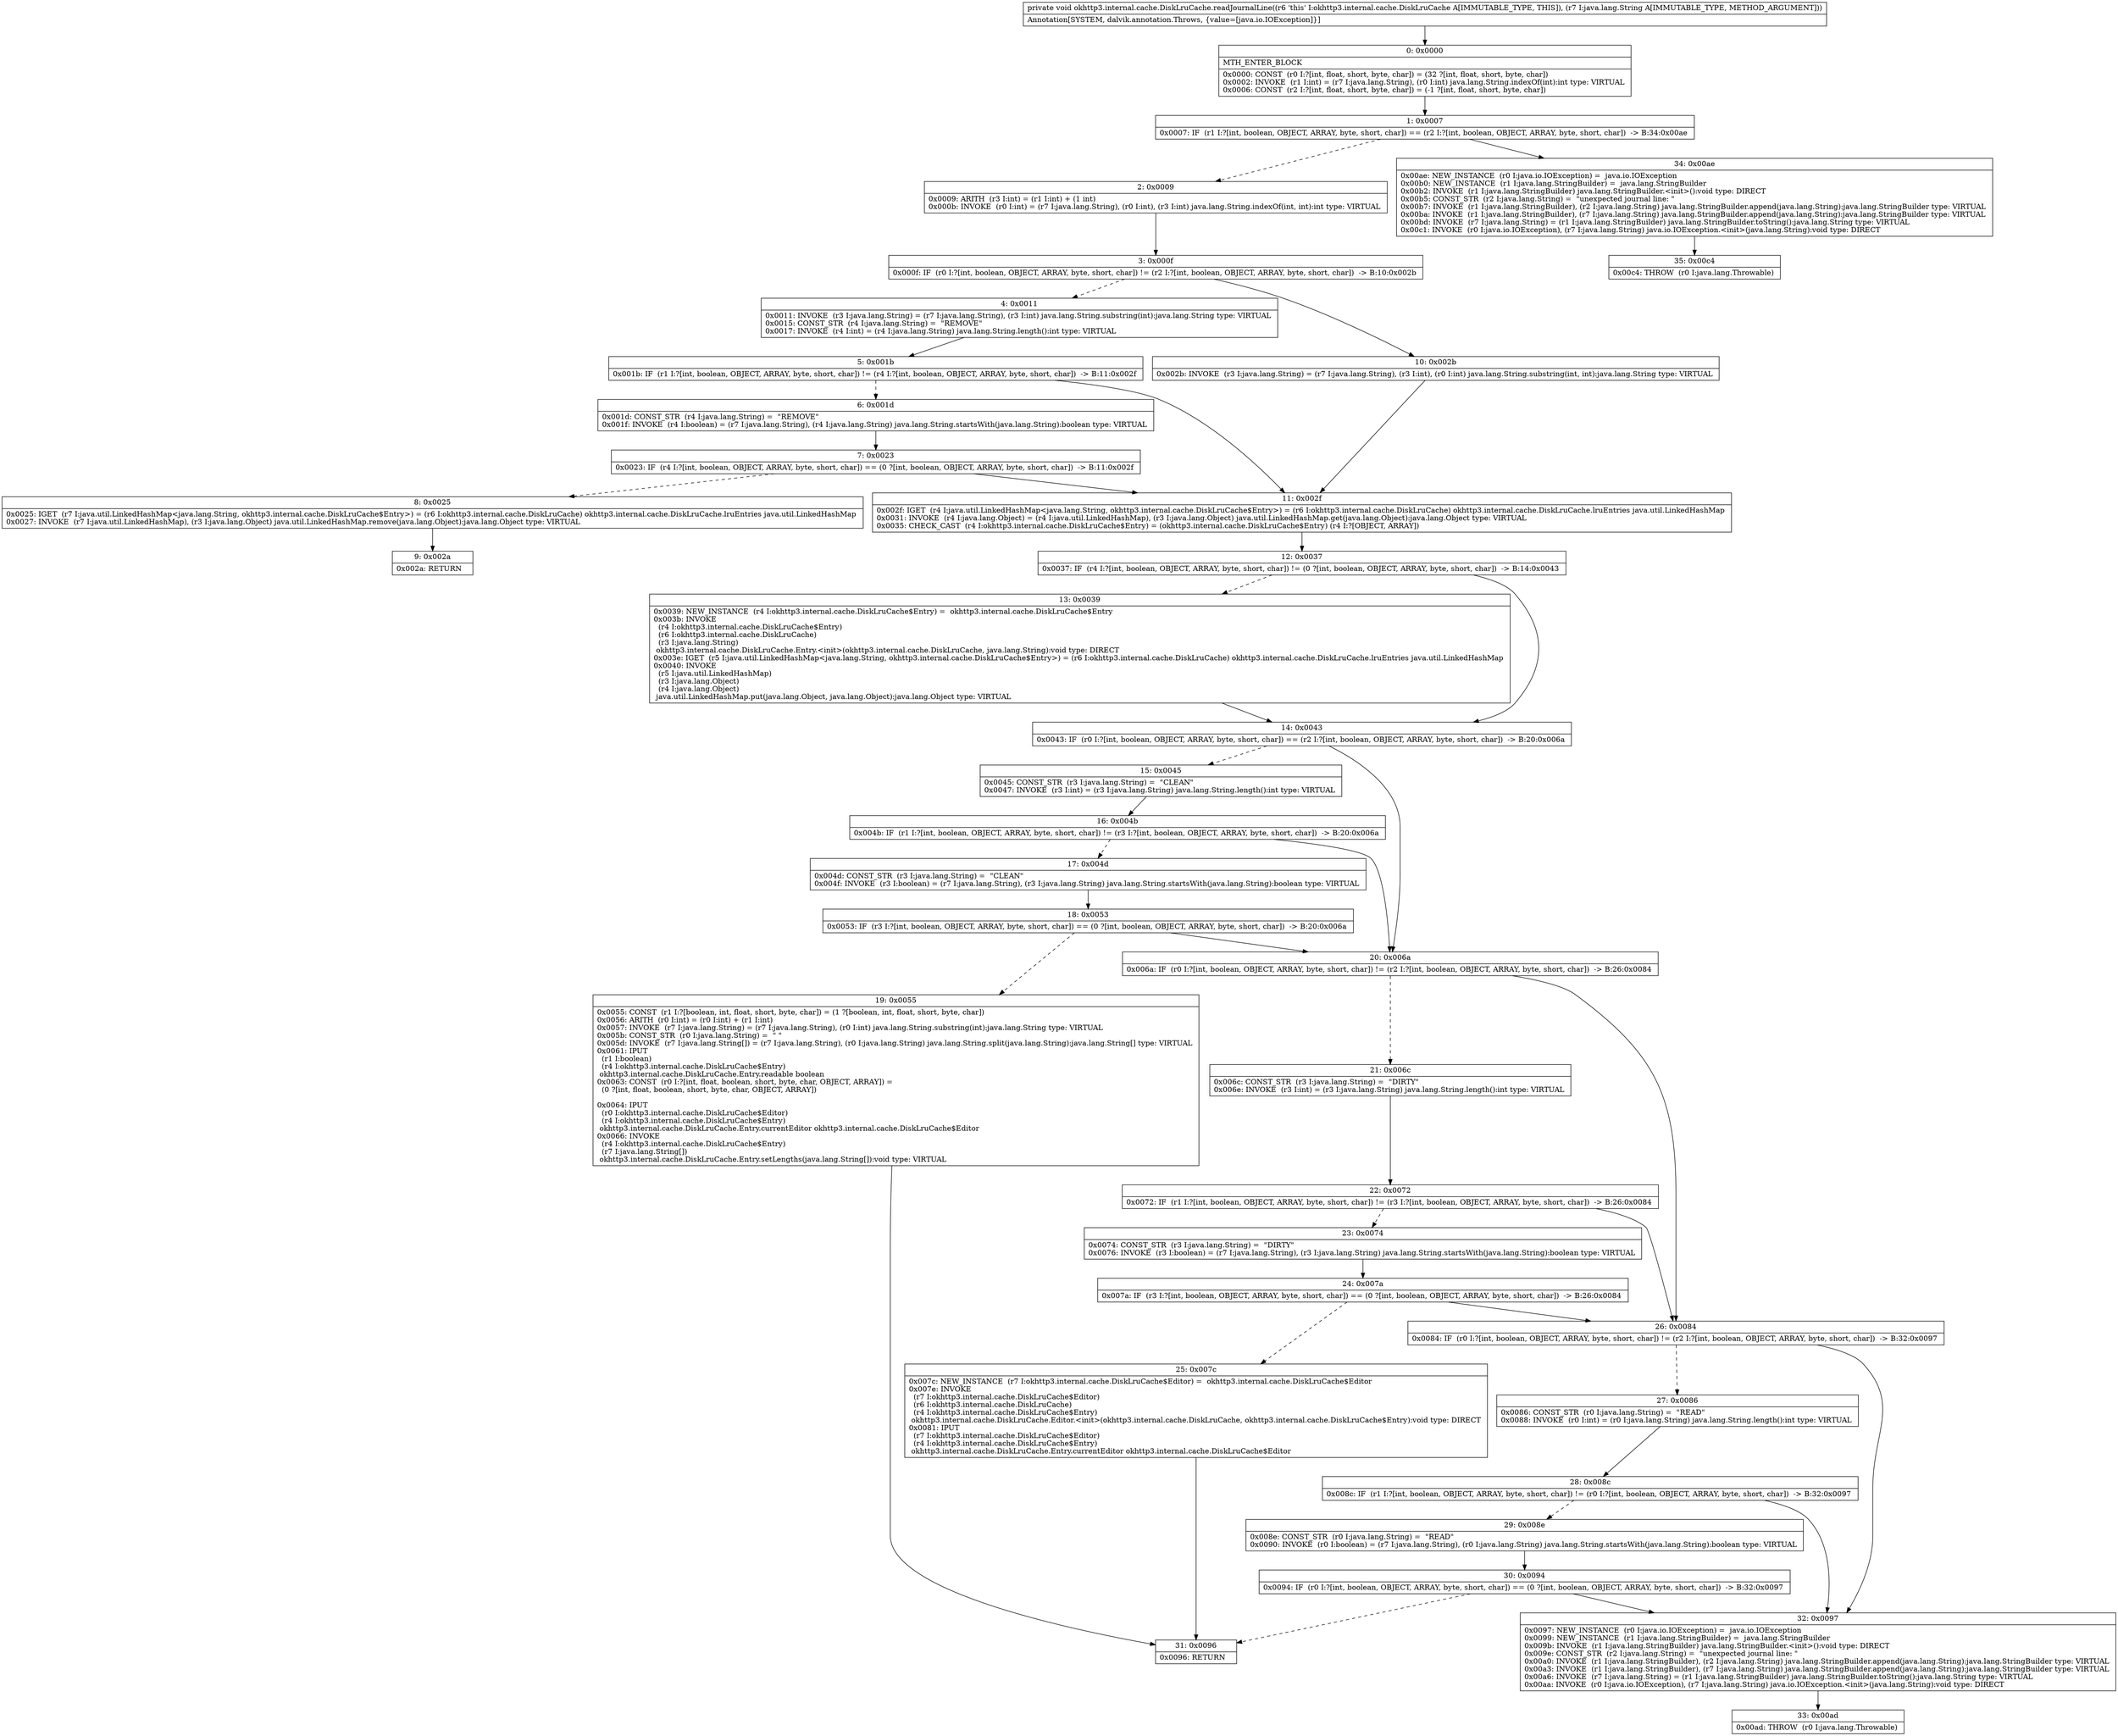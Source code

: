 digraph "CFG forokhttp3.internal.cache.DiskLruCache.readJournalLine(Ljava\/lang\/String;)V" {
Node_0 [shape=record,label="{0\:\ 0x0000|MTH_ENTER_BLOCK\l|0x0000: CONST  (r0 I:?[int, float, short, byte, char]) = (32 ?[int, float, short, byte, char]) \l0x0002: INVOKE  (r1 I:int) = (r7 I:java.lang.String), (r0 I:int) java.lang.String.indexOf(int):int type: VIRTUAL \l0x0006: CONST  (r2 I:?[int, float, short, byte, char]) = (\-1 ?[int, float, short, byte, char]) \l}"];
Node_1 [shape=record,label="{1\:\ 0x0007|0x0007: IF  (r1 I:?[int, boolean, OBJECT, ARRAY, byte, short, char]) == (r2 I:?[int, boolean, OBJECT, ARRAY, byte, short, char])  \-\> B:34:0x00ae \l}"];
Node_2 [shape=record,label="{2\:\ 0x0009|0x0009: ARITH  (r3 I:int) = (r1 I:int) + (1 int) \l0x000b: INVOKE  (r0 I:int) = (r7 I:java.lang.String), (r0 I:int), (r3 I:int) java.lang.String.indexOf(int, int):int type: VIRTUAL \l}"];
Node_3 [shape=record,label="{3\:\ 0x000f|0x000f: IF  (r0 I:?[int, boolean, OBJECT, ARRAY, byte, short, char]) != (r2 I:?[int, boolean, OBJECT, ARRAY, byte, short, char])  \-\> B:10:0x002b \l}"];
Node_4 [shape=record,label="{4\:\ 0x0011|0x0011: INVOKE  (r3 I:java.lang.String) = (r7 I:java.lang.String), (r3 I:int) java.lang.String.substring(int):java.lang.String type: VIRTUAL \l0x0015: CONST_STR  (r4 I:java.lang.String) =  \"REMOVE\" \l0x0017: INVOKE  (r4 I:int) = (r4 I:java.lang.String) java.lang.String.length():int type: VIRTUAL \l}"];
Node_5 [shape=record,label="{5\:\ 0x001b|0x001b: IF  (r1 I:?[int, boolean, OBJECT, ARRAY, byte, short, char]) != (r4 I:?[int, boolean, OBJECT, ARRAY, byte, short, char])  \-\> B:11:0x002f \l}"];
Node_6 [shape=record,label="{6\:\ 0x001d|0x001d: CONST_STR  (r4 I:java.lang.String) =  \"REMOVE\" \l0x001f: INVOKE  (r4 I:boolean) = (r7 I:java.lang.String), (r4 I:java.lang.String) java.lang.String.startsWith(java.lang.String):boolean type: VIRTUAL \l}"];
Node_7 [shape=record,label="{7\:\ 0x0023|0x0023: IF  (r4 I:?[int, boolean, OBJECT, ARRAY, byte, short, char]) == (0 ?[int, boolean, OBJECT, ARRAY, byte, short, char])  \-\> B:11:0x002f \l}"];
Node_8 [shape=record,label="{8\:\ 0x0025|0x0025: IGET  (r7 I:java.util.LinkedHashMap\<java.lang.String, okhttp3.internal.cache.DiskLruCache$Entry\>) = (r6 I:okhttp3.internal.cache.DiskLruCache) okhttp3.internal.cache.DiskLruCache.lruEntries java.util.LinkedHashMap \l0x0027: INVOKE  (r7 I:java.util.LinkedHashMap), (r3 I:java.lang.Object) java.util.LinkedHashMap.remove(java.lang.Object):java.lang.Object type: VIRTUAL \l}"];
Node_9 [shape=record,label="{9\:\ 0x002a|0x002a: RETURN   \l}"];
Node_10 [shape=record,label="{10\:\ 0x002b|0x002b: INVOKE  (r3 I:java.lang.String) = (r7 I:java.lang.String), (r3 I:int), (r0 I:int) java.lang.String.substring(int, int):java.lang.String type: VIRTUAL \l}"];
Node_11 [shape=record,label="{11\:\ 0x002f|0x002f: IGET  (r4 I:java.util.LinkedHashMap\<java.lang.String, okhttp3.internal.cache.DiskLruCache$Entry\>) = (r6 I:okhttp3.internal.cache.DiskLruCache) okhttp3.internal.cache.DiskLruCache.lruEntries java.util.LinkedHashMap \l0x0031: INVOKE  (r4 I:java.lang.Object) = (r4 I:java.util.LinkedHashMap), (r3 I:java.lang.Object) java.util.LinkedHashMap.get(java.lang.Object):java.lang.Object type: VIRTUAL \l0x0035: CHECK_CAST  (r4 I:okhttp3.internal.cache.DiskLruCache$Entry) = (okhttp3.internal.cache.DiskLruCache$Entry) (r4 I:?[OBJECT, ARRAY]) \l}"];
Node_12 [shape=record,label="{12\:\ 0x0037|0x0037: IF  (r4 I:?[int, boolean, OBJECT, ARRAY, byte, short, char]) != (0 ?[int, boolean, OBJECT, ARRAY, byte, short, char])  \-\> B:14:0x0043 \l}"];
Node_13 [shape=record,label="{13\:\ 0x0039|0x0039: NEW_INSTANCE  (r4 I:okhttp3.internal.cache.DiskLruCache$Entry) =  okhttp3.internal.cache.DiskLruCache$Entry \l0x003b: INVOKE  \l  (r4 I:okhttp3.internal.cache.DiskLruCache$Entry)\l  (r6 I:okhttp3.internal.cache.DiskLruCache)\l  (r3 I:java.lang.String)\l okhttp3.internal.cache.DiskLruCache.Entry.\<init\>(okhttp3.internal.cache.DiskLruCache, java.lang.String):void type: DIRECT \l0x003e: IGET  (r5 I:java.util.LinkedHashMap\<java.lang.String, okhttp3.internal.cache.DiskLruCache$Entry\>) = (r6 I:okhttp3.internal.cache.DiskLruCache) okhttp3.internal.cache.DiskLruCache.lruEntries java.util.LinkedHashMap \l0x0040: INVOKE  \l  (r5 I:java.util.LinkedHashMap)\l  (r3 I:java.lang.Object)\l  (r4 I:java.lang.Object)\l java.util.LinkedHashMap.put(java.lang.Object, java.lang.Object):java.lang.Object type: VIRTUAL \l}"];
Node_14 [shape=record,label="{14\:\ 0x0043|0x0043: IF  (r0 I:?[int, boolean, OBJECT, ARRAY, byte, short, char]) == (r2 I:?[int, boolean, OBJECT, ARRAY, byte, short, char])  \-\> B:20:0x006a \l}"];
Node_15 [shape=record,label="{15\:\ 0x0045|0x0045: CONST_STR  (r3 I:java.lang.String) =  \"CLEAN\" \l0x0047: INVOKE  (r3 I:int) = (r3 I:java.lang.String) java.lang.String.length():int type: VIRTUAL \l}"];
Node_16 [shape=record,label="{16\:\ 0x004b|0x004b: IF  (r1 I:?[int, boolean, OBJECT, ARRAY, byte, short, char]) != (r3 I:?[int, boolean, OBJECT, ARRAY, byte, short, char])  \-\> B:20:0x006a \l}"];
Node_17 [shape=record,label="{17\:\ 0x004d|0x004d: CONST_STR  (r3 I:java.lang.String) =  \"CLEAN\" \l0x004f: INVOKE  (r3 I:boolean) = (r7 I:java.lang.String), (r3 I:java.lang.String) java.lang.String.startsWith(java.lang.String):boolean type: VIRTUAL \l}"];
Node_18 [shape=record,label="{18\:\ 0x0053|0x0053: IF  (r3 I:?[int, boolean, OBJECT, ARRAY, byte, short, char]) == (0 ?[int, boolean, OBJECT, ARRAY, byte, short, char])  \-\> B:20:0x006a \l}"];
Node_19 [shape=record,label="{19\:\ 0x0055|0x0055: CONST  (r1 I:?[boolean, int, float, short, byte, char]) = (1 ?[boolean, int, float, short, byte, char]) \l0x0056: ARITH  (r0 I:int) = (r0 I:int) + (r1 I:int) \l0x0057: INVOKE  (r7 I:java.lang.String) = (r7 I:java.lang.String), (r0 I:int) java.lang.String.substring(int):java.lang.String type: VIRTUAL \l0x005b: CONST_STR  (r0 I:java.lang.String) =  \" \" \l0x005d: INVOKE  (r7 I:java.lang.String[]) = (r7 I:java.lang.String), (r0 I:java.lang.String) java.lang.String.split(java.lang.String):java.lang.String[] type: VIRTUAL \l0x0061: IPUT  \l  (r1 I:boolean)\l  (r4 I:okhttp3.internal.cache.DiskLruCache$Entry)\l okhttp3.internal.cache.DiskLruCache.Entry.readable boolean \l0x0063: CONST  (r0 I:?[int, float, boolean, short, byte, char, OBJECT, ARRAY]) = \l  (0 ?[int, float, boolean, short, byte, char, OBJECT, ARRAY])\l \l0x0064: IPUT  \l  (r0 I:okhttp3.internal.cache.DiskLruCache$Editor)\l  (r4 I:okhttp3.internal.cache.DiskLruCache$Entry)\l okhttp3.internal.cache.DiskLruCache.Entry.currentEditor okhttp3.internal.cache.DiskLruCache$Editor \l0x0066: INVOKE  \l  (r4 I:okhttp3.internal.cache.DiskLruCache$Entry)\l  (r7 I:java.lang.String[])\l okhttp3.internal.cache.DiskLruCache.Entry.setLengths(java.lang.String[]):void type: VIRTUAL \l}"];
Node_20 [shape=record,label="{20\:\ 0x006a|0x006a: IF  (r0 I:?[int, boolean, OBJECT, ARRAY, byte, short, char]) != (r2 I:?[int, boolean, OBJECT, ARRAY, byte, short, char])  \-\> B:26:0x0084 \l}"];
Node_21 [shape=record,label="{21\:\ 0x006c|0x006c: CONST_STR  (r3 I:java.lang.String) =  \"DIRTY\" \l0x006e: INVOKE  (r3 I:int) = (r3 I:java.lang.String) java.lang.String.length():int type: VIRTUAL \l}"];
Node_22 [shape=record,label="{22\:\ 0x0072|0x0072: IF  (r1 I:?[int, boolean, OBJECT, ARRAY, byte, short, char]) != (r3 I:?[int, boolean, OBJECT, ARRAY, byte, short, char])  \-\> B:26:0x0084 \l}"];
Node_23 [shape=record,label="{23\:\ 0x0074|0x0074: CONST_STR  (r3 I:java.lang.String) =  \"DIRTY\" \l0x0076: INVOKE  (r3 I:boolean) = (r7 I:java.lang.String), (r3 I:java.lang.String) java.lang.String.startsWith(java.lang.String):boolean type: VIRTUAL \l}"];
Node_24 [shape=record,label="{24\:\ 0x007a|0x007a: IF  (r3 I:?[int, boolean, OBJECT, ARRAY, byte, short, char]) == (0 ?[int, boolean, OBJECT, ARRAY, byte, short, char])  \-\> B:26:0x0084 \l}"];
Node_25 [shape=record,label="{25\:\ 0x007c|0x007c: NEW_INSTANCE  (r7 I:okhttp3.internal.cache.DiskLruCache$Editor) =  okhttp3.internal.cache.DiskLruCache$Editor \l0x007e: INVOKE  \l  (r7 I:okhttp3.internal.cache.DiskLruCache$Editor)\l  (r6 I:okhttp3.internal.cache.DiskLruCache)\l  (r4 I:okhttp3.internal.cache.DiskLruCache$Entry)\l okhttp3.internal.cache.DiskLruCache.Editor.\<init\>(okhttp3.internal.cache.DiskLruCache, okhttp3.internal.cache.DiskLruCache$Entry):void type: DIRECT \l0x0081: IPUT  \l  (r7 I:okhttp3.internal.cache.DiskLruCache$Editor)\l  (r4 I:okhttp3.internal.cache.DiskLruCache$Entry)\l okhttp3.internal.cache.DiskLruCache.Entry.currentEditor okhttp3.internal.cache.DiskLruCache$Editor \l}"];
Node_26 [shape=record,label="{26\:\ 0x0084|0x0084: IF  (r0 I:?[int, boolean, OBJECT, ARRAY, byte, short, char]) != (r2 I:?[int, boolean, OBJECT, ARRAY, byte, short, char])  \-\> B:32:0x0097 \l}"];
Node_27 [shape=record,label="{27\:\ 0x0086|0x0086: CONST_STR  (r0 I:java.lang.String) =  \"READ\" \l0x0088: INVOKE  (r0 I:int) = (r0 I:java.lang.String) java.lang.String.length():int type: VIRTUAL \l}"];
Node_28 [shape=record,label="{28\:\ 0x008c|0x008c: IF  (r1 I:?[int, boolean, OBJECT, ARRAY, byte, short, char]) != (r0 I:?[int, boolean, OBJECT, ARRAY, byte, short, char])  \-\> B:32:0x0097 \l}"];
Node_29 [shape=record,label="{29\:\ 0x008e|0x008e: CONST_STR  (r0 I:java.lang.String) =  \"READ\" \l0x0090: INVOKE  (r0 I:boolean) = (r7 I:java.lang.String), (r0 I:java.lang.String) java.lang.String.startsWith(java.lang.String):boolean type: VIRTUAL \l}"];
Node_30 [shape=record,label="{30\:\ 0x0094|0x0094: IF  (r0 I:?[int, boolean, OBJECT, ARRAY, byte, short, char]) == (0 ?[int, boolean, OBJECT, ARRAY, byte, short, char])  \-\> B:32:0x0097 \l}"];
Node_31 [shape=record,label="{31\:\ 0x0096|0x0096: RETURN   \l}"];
Node_32 [shape=record,label="{32\:\ 0x0097|0x0097: NEW_INSTANCE  (r0 I:java.io.IOException) =  java.io.IOException \l0x0099: NEW_INSTANCE  (r1 I:java.lang.StringBuilder) =  java.lang.StringBuilder \l0x009b: INVOKE  (r1 I:java.lang.StringBuilder) java.lang.StringBuilder.\<init\>():void type: DIRECT \l0x009e: CONST_STR  (r2 I:java.lang.String) =  \"unexpected journal line: \" \l0x00a0: INVOKE  (r1 I:java.lang.StringBuilder), (r2 I:java.lang.String) java.lang.StringBuilder.append(java.lang.String):java.lang.StringBuilder type: VIRTUAL \l0x00a3: INVOKE  (r1 I:java.lang.StringBuilder), (r7 I:java.lang.String) java.lang.StringBuilder.append(java.lang.String):java.lang.StringBuilder type: VIRTUAL \l0x00a6: INVOKE  (r7 I:java.lang.String) = (r1 I:java.lang.StringBuilder) java.lang.StringBuilder.toString():java.lang.String type: VIRTUAL \l0x00aa: INVOKE  (r0 I:java.io.IOException), (r7 I:java.lang.String) java.io.IOException.\<init\>(java.lang.String):void type: DIRECT \l}"];
Node_33 [shape=record,label="{33\:\ 0x00ad|0x00ad: THROW  (r0 I:java.lang.Throwable) \l}"];
Node_34 [shape=record,label="{34\:\ 0x00ae|0x00ae: NEW_INSTANCE  (r0 I:java.io.IOException) =  java.io.IOException \l0x00b0: NEW_INSTANCE  (r1 I:java.lang.StringBuilder) =  java.lang.StringBuilder \l0x00b2: INVOKE  (r1 I:java.lang.StringBuilder) java.lang.StringBuilder.\<init\>():void type: DIRECT \l0x00b5: CONST_STR  (r2 I:java.lang.String) =  \"unexpected journal line: \" \l0x00b7: INVOKE  (r1 I:java.lang.StringBuilder), (r2 I:java.lang.String) java.lang.StringBuilder.append(java.lang.String):java.lang.StringBuilder type: VIRTUAL \l0x00ba: INVOKE  (r1 I:java.lang.StringBuilder), (r7 I:java.lang.String) java.lang.StringBuilder.append(java.lang.String):java.lang.StringBuilder type: VIRTUAL \l0x00bd: INVOKE  (r7 I:java.lang.String) = (r1 I:java.lang.StringBuilder) java.lang.StringBuilder.toString():java.lang.String type: VIRTUAL \l0x00c1: INVOKE  (r0 I:java.io.IOException), (r7 I:java.lang.String) java.io.IOException.\<init\>(java.lang.String):void type: DIRECT \l}"];
Node_35 [shape=record,label="{35\:\ 0x00c4|0x00c4: THROW  (r0 I:java.lang.Throwable) \l}"];
MethodNode[shape=record,label="{private void okhttp3.internal.cache.DiskLruCache.readJournalLine((r6 'this' I:okhttp3.internal.cache.DiskLruCache A[IMMUTABLE_TYPE, THIS]), (r7 I:java.lang.String A[IMMUTABLE_TYPE, METHOD_ARGUMENT]))  | Annotation[SYSTEM, dalvik.annotation.Throws, \{value=[java.io.IOException]\}]\l}"];
MethodNode -> Node_0;
Node_0 -> Node_1;
Node_1 -> Node_2[style=dashed];
Node_1 -> Node_34;
Node_2 -> Node_3;
Node_3 -> Node_4[style=dashed];
Node_3 -> Node_10;
Node_4 -> Node_5;
Node_5 -> Node_6[style=dashed];
Node_5 -> Node_11;
Node_6 -> Node_7;
Node_7 -> Node_8[style=dashed];
Node_7 -> Node_11;
Node_8 -> Node_9;
Node_10 -> Node_11;
Node_11 -> Node_12;
Node_12 -> Node_13[style=dashed];
Node_12 -> Node_14;
Node_13 -> Node_14;
Node_14 -> Node_15[style=dashed];
Node_14 -> Node_20;
Node_15 -> Node_16;
Node_16 -> Node_17[style=dashed];
Node_16 -> Node_20;
Node_17 -> Node_18;
Node_18 -> Node_19[style=dashed];
Node_18 -> Node_20;
Node_19 -> Node_31;
Node_20 -> Node_21[style=dashed];
Node_20 -> Node_26;
Node_21 -> Node_22;
Node_22 -> Node_23[style=dashed];
Node_22 -> Node_26;
Node_23 -> Node_24;
Node_24 -> Node_25[style=dashed];
Node_24 -> Node_26;
Node_25 -> Node_31;
Node_26 -> Node_27[style=dashed];
Node_26 -> Node_32;
Node_27 -> Node_28;
Node_28 -> Node_29[style=dashed];
Node_28 -> Node_32;
Node_29 -> Node_30;
Node_30 -> Node_31[style=dashed];
Node_30 -> Node_32;
Node_32 -> Node_33;
Node_34 -> Node_35;
}

